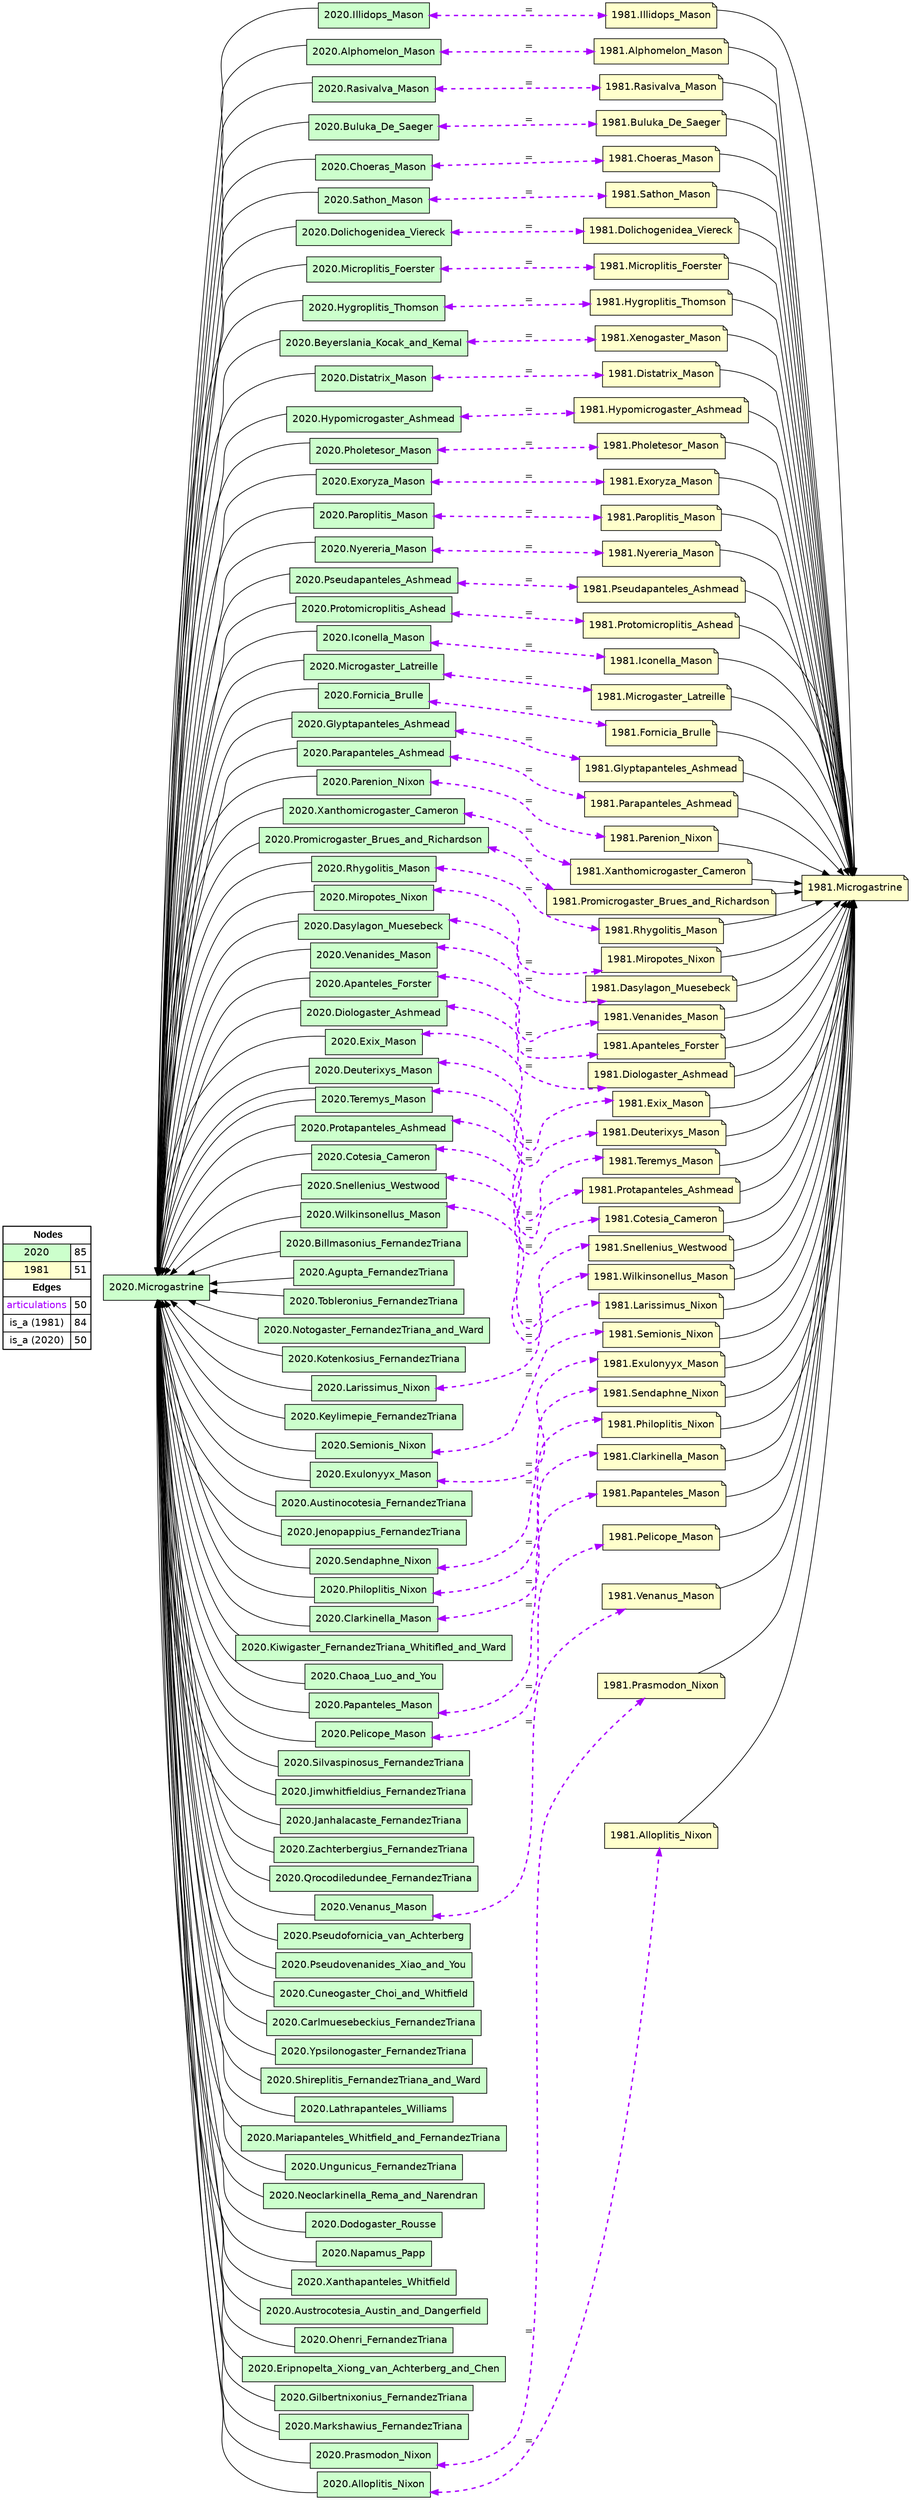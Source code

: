 digraph{
rankdir=LR
node[shape=circle style=filled fillcolor="#FFFFFF"] 
node[shape=box style=filled fillcolor="#CCFFCC" fontname="helvetica"] 
"2020.Illidops_Mason"
"2020.Alphomelon_Mason"
"2020.Rasivalva_Mason"
"2020.Buluka_De_Saeger"
"2020.Choeras_Mason"
"2020.Sathon_Mason"
"2020.Dolichogenidea_Viereck"
"2020.Microplitis_Foerster"
"2020.Hygroplitis_Thomson"
"2020.Beyerslania_Kocak_and_Kemal"
"2020.Distatrix_Mason"
"2020.Hypomicrogaster_Ashmead"
"2020.Pholetesor_Mason"
"2020.Exoryza_Mason"
"2020.Microgastrine"
"2020.Paroplitis_Mason"
"2020.Nyereria_Mason"
"2020.Pseudapanteles_Ashmead"
"2020.Protomicroplitis_Ashead"
"2020.Iconella_Mason"
"2020.Microgaster_Latreille"
"2020.Fornicia_Brulle"
"2020.Glyptapanteles_Ashmead"
"2020.Parapanteles_Ashmead"
"2020.Parenion_Nixon"
"2020.Xanthomicrogaster_Cameron"
"2020.Promicrogaster_Brues_and_Richardson"
"2020.Rhygolitis_Mason"
"2020.Miropotes_Nixon"
"2020.Dasylagon_Muesebeck"
"2020.Venanides_Mason"
"2020.Apanteles_Forster"
"2020.Diologaster_Ashmead"
"2020.Exix_Mason"
"2020.Deuterixys_Mason"
"2020.Teremys_Mason"
"2020.Protapanteles_Ashmead"
"2020.Cotesia_Cameron"
"2020.Snellenius_Westwood"
"2020.Wilkinsonellus_Mason"
node[shape=circle style=filled fillcolor="#FFFFFF"] 
node[shape=note style=filled fillcolor="#FFFFCC" fontname="helvetica"] 
"1981.Choeras_Mason"
"1981.Sathon_Mason"
"1981.Fornicia_Brulle"
"1981.Microgastrine"
"1981.Xenogaster_Mason"
"1981.Paroplitis_Mason"
"1981.Iconella_Mason"
"1981.Rhygolitis_Mason"
"1981.Protapanteles_Ashmead"
"1981.Dasylagon_Muesebeck"
"1981.Buluka_De_Saeger"
"1981.Parapanteles_Ashmead"
"1981.Cotesia_Cameron"
"1981.Xanthomicrogaster_Cameron"
"1981.Rasivalva_Mason"
"1981.Glyptapanteles_Ashmead"
"1981.Venanides_Mason"
"1981.Wilkinsonellus_Mason"
"1981.Hypomicrogaster_Ashmead"
"1981.Dolichogenidea_Viereck"
"1981.Nyereria_Mason"
"1981.Deuterixys_Mason"
"1981.Illidops_Mason"
"1981.Pholetesor_Mason"
"1981.Parenion_Nixon"
"1981.Teremys_Mason"
"1981.Protomicroplitis_Ashead"
"1981.Apanteles_Forster"
"1981.Microplitis_Foerster"
"1981.Exoryza_Mason"
"1981.Pseudapanteles_Ashmead"
"1981.Microgaster_Latreille"
"1981.Alphomelon_Mason"
"1981.Diologaster_Ashmead"
"1981.Snellenius_Westwood"
"1981.Promicrogaster_Brues_and_Richardson"
"1981.Hygroplitis_Thomson"
"1981.Distatrix_Mason"
"1981.Exix_Mason"
"1981.Miropotes_Nixon"
edge[style=solid color="#000000" constraint=true penwidth=1 dir=forward]
edge[style=solid color="#000000" constraint=true penwidth=1 dir=forward]
"1981.Iconella_Mason" -> "1981.Microgastrine"
"1981.Microplitis_Foerster" -> "1981.Microgastrine"
"1981.Alphomelon_Mason" -> "1981.Microgastrine"
"1981.Rasivalva_Mason" -> "1981.Microgastrine"
"1981.Paroplitis_Mason" -> "1981.Microgastrine"
"1981.Apanteles_Forster" -> "1981.Microgastrine"
"1981.Exoryza_Mason" -> "1981.Microgastrine"
"1981.Diologaster_Ashmead" -> "1981.Microgastrine"
"1981.Dolichogenidea_Viereck" -> "1981.Microgastrine"
"1981.Protomicroplitis_Ashead" -> "1981.Microgastrine"
"1981.Rhygolitis_Mason" -> "1981.Microgastrine"
"1981.Distatrix_Mason" -> "1981.Microgastrine"
"1981.Fornicia_Brulle" -> "1981.Microgastrine"
"1981.Cotesia_Cameron" -> "1981.Microgastrine"
"1981.Glyptapanteles_Ashmead" -> "1981.Microgastrine"
"1981.Choeras_Mason" -> "1981.Microgastrine"
"1981.Buluka_De_Saeger" -> "1981.Microgastrine"
"1981.Dasylagon_Muesebeck" -> "1981.Microgastrine"
"1981.Deuterixys_Mason" -> "1981.Microgastrine"
"1981.Sathon_Mason" -> "1981.Microgastrine"
"1981.Wilkinsonellus_Mason" -> "1981.Microgastrine"
"1981.Promicrogaster_Brues_and_Richardson" -> "1981.Microgastrine"
"1981.Microgaster_Latreille" -> "1981.Microgastrine"
"1981.Venanides_Mason" -> "1981.Microgastrine"
"1981.Protapanteles_Ashmead" -> "1981.Microgastrine"
"1981.Nyereria_Mason" -> "1981.Microgastrine"
"1981.Hypomicrogaster_Ashmead" -> "1981.Microgastrine"
"1981.Parenion_Nixon" -> "1981.Microgastrine"
"1981.Snellenius_Westwood" -> "1981.Microgastrine"
"1981.Exix_Mason" -> "1981.Microgastrine"
"1981.Illidops_Mason" -> "1981.Microgastrine"
"1981.Xanthomicrogaster_Cameron" -> "1981.Microgastrine"
"1981.Pseudapanteles_Ashmead" -> "1981.Microgastrine"
"1981.Xenogaster_Mason" -> "1981.Microgastrine"
"1981.Teremys_Mason" -> "1981.Microgastrine"
"1981.Miropotes_Nixon" -> "1981.Microgastrine"
"1981.Parapanteles_Ashmead" -> "1981.Microgastrine"
"1981.Hygroplitis_Thomson" -> "1981.Microgastrine"
"1981.Pholetesor_Mason" -> "1981.Microgastrine"
edge[style=solid color="#000000" constraint=true penwidth=1 dir=forward]
edge[style=solid color="#000000" constraint=true penwidth=1 dir=forward]
"2020.Microgastrine" -> "2020.Distatrix_Mason" [dir=back]
"2020.Microgastrine" -> "2020.Microplitis_Foerster" [dir=back]
"2020.Microgastrine" -> "2020.Buluka_De_Saeger" [dir=back]
"2020.Microgastrine" -> "2020.Deuterixys_Mason" [dir=back]
"2020.Microgastrine" -> "2020.Miropotes_Nixon" [dir=back]
"2020.Microgastrine" -> "2020.Cotesia_Cameron" [dir=back]
"2020.Microgastrine" -> "2020.Exoryza_Mason" [dir=back]
"2020.Microgastrine" -> "2020.Pseudapanteles_Ashmead" [dir=back]
"2020.Microgastrine" -> "2020.Illidops_Mason" [dir=back]
"2020.Microgastrine" -> "2020.Sathon_Mason" [dir=back]
"2020.Microgastrine" -> "2020.Rhygolitis_Mason" [dir=back]
"2020.Microgastrine" -> "2020.Hygroplitis_Thomson" [dir=back]
"2020.Microgastrine" -> "2020.Apanteles_Forster" [dir=back]
"2020.Microgastrine" -> "2020.Alphomelon_Mason" [dir=back]
"2020.Microgastrine" -> "2020.Choeras_Mason" [dir=back]
"2020.Microgastrine" -> "2020.Beyerslania_Kocak_and_Kemal" [dir=back]
"2020.Microgastrine" -> "2020.Pholetesor_Mason" [dir=back]
"2020.Microgastrine" -> "2020.Dolichogenidea_Viereck" [dir=back]
"2020.Microgastrine" -> "2020.Microgaster_Latreille" [dir=back]
"2020.Microgastrine" -> "2020.Hypomicrogaster_Ashmead" [dir=back]
"2020.Microgastrine" -> "2020.Protomicroplitis_Ashead" [dir=back]
"2020.Microgastrine" -> "2020.Diologaster_Ashmead" [dir=back]
"2020.Microgastrine" -> "2020.Rasivalva_Mason" [dir=back]
"2020.Microgastrine" -> "2020.Parapanteles_Ashmead" [dir=back]
"2020.Microgastrine" -> "2020.Xanthomicrogaster_Cameron" [dir=back]
"2020.Microgastrine" -> "2020.Teremys_Mason" [dir=back]
"2020.Microgastrine" -> "2020.Venanides_Mason" [dir=back]
"2020.Microgastrine" -> "2020.Promicrogaster_Brues_and_Richardson" [dir=back]
"2020.Microgastrine" -> "2020.Wilkinsonellus_Mason" [dir=back]
"2020.Microgastrine" -> "2020.Snellenius_Westwood" [dir=back]
"2020.Microgastrine" -> "2020.Paroplitis_Mason" [dir=back]
"2020.Microgastrine" -> "2020.Glyptapanteles_Ashmead" [dir=back]
"2020.Microgastrine" -> "2020.Exix_Mason" [dir=back]
"2020.Microgastrine" -> "2020.Fornicia_Brulle" [dir=back]
"2020.Microgastrine" -> "2020.Nyereria_Mason" [dir=back]
"2020.Microgastrine" -> "2020.Parenion_Nixon" [dir=back]
"2020.Microgastrine" -> "2020.Protapanteles_Ashmead" [dir=back]
"2020.Microgastrine" -> "2020.Iconella_Mason" [dir=back]
"2020.Microgastrine" -> "2020.Dasylagon_Muesebeck" [dir=back]
edge[style=solid color="#000000" constraint=true penwidth=1 dir=forward]
edge[style=dashed color="#AA00FF" constraint=true penwidth=2 dir=both]
"2020.Dolichogenidea_Viereck" -> "1981.Dolichogenidea_Viereck" [label="="]
"2020.Parapanteles_Ashmead" -> "1981.Parapanteles_Ashmead" [label="="]
"2020.Microplitis_Foerster" -> "1981.Microplitis_Foerster" [label="="]
"2020.Snellenius_Westwood" -> "1981.Snellenius_Westwood" [label="="]
"2020.Teremys_Mason" -> "1981.Teremys_Mason" [label="="]
"2020.Parenion_Nixon" -> "1981.Parenion_Nixon" [label="="]
"2020.Microgaster_Latreille" -> "1981.Microgaster_Latreille" [label="="]
"2020.Hygroplitis_Thomson" -> "1981.Hygroplitis_Thomson" [label="="]
"2020.Protapanteles_Ashmead" -> "1981.Protapanteles_Ashmead" [label="="]
"2020.Iconella_Mason" -> "1981.Iconella_Mason" [label="="]
"2020.Venanides_Mason" -> "1981.Venanides_Mason" [label="="]
"2020.Buluka_De_Saeger" -> "1981.Buluka_De_Saeger" [label="="]
"2020.Protomicroplitis_Ashead" -> "1981.Protomicroplitis_Ashead" [label="="]
"2020.Beyerslania_Kocak_and_Kemal" -> "1981.Xenogaster_Mason" [label="="]
"2020.Paroplitis_Mason" -> "1981.Paroplitis_Mason" [label="="]
"2020.Wilkinsonellus_Mason" -> "1981.Wilkinsonellus_Mason" [label="="]
"2020.Promicrogaster_Brues_and_Richardson" -> "1981.Promicrogaster_Brues_and_Richardson" [label="="]
"2020.Illidops_Mason" -> "1981.Illidops_Mason" [label="="]
"2020.Nyereria_Mason" -> "1981.Nyereria_Mason" [label="="]
"2020.Apanteles_Forster" -> "1981.Apanteles_Forster" [label="="]
"2020.Choeras_Mason" -> "1981.Choeras_Mason" [label="="]
"2020.Pseudapanteles_Ashmead" -> "1981.Pseudapanteles_Ashmead" [label="="]
"2020.Pholetesor_Mason" -> "1981.Pholetesor_Mason" [label="="]
"2020.Exoryza_Mason" -> "1981.Exoryza_Mason" [label="="]
"2020.Hypomicrogaster_Ashmead" -> "1981.Hypomicrogaster_Ashmead" [label="="]
"2020.Glyptapanteles_Ashmead" -> "1981.Glyptapanteles_Ashmead" [label="="]
"2020.Exix_Mason" -> "1981.Exix_Mason" [label="="]
"2020.Diologaster_Ashmead" -> "1981.Diologaster_Ashmead" [label="="]
"2020.Distatrix_Mason" -> "1981.Distatrix_Mason" [label="="]
"2020.Miropotes_Nixon" -> "1981.Miropotes_Nixon" [label="="]
"2020.Deuterixys_Mason" -> "1981.Deuterixys_Mason" [label="="]
"2020.Fornicia_Brulle" -> "1981.Fornicia_Brulle" [label="="]
"2020.Cotesia_Cameron" -> "1981.Cotesia_Cameron" [label="="]
"2020.Sathon_Mason" -> "1981.Sathon_Mason" [label="="]
"2020.Xanthomicrogaster_Cameron" -> "1981.Xanthomicrogaster_Cameron" [label="="]
"2020.Rasivalva_Mason" -> "1981.Rasivalva_Mason" [label="="]
"2020.Alphomelon_Mason" -> "1981.Alphomelon_Mason" [label="="]
"2020.Dasylagon_Muesebeck" -> "1981.Dasylagon_Muesebeck" [label="="]
"2020.Rhygolitis_Mason" -> "1981.Rhygolitis_Mason" [label="="]


node[shape=box style=filled fillcolor="#CCFFCC" fontname="helvetica"] 
"2020.Billmasonius_FernandezTriana"
"2020.Agupta_FernandezTriana"
"2020.Tobleronius_FernandezTriana"
"2020.Notogaster_FernandezTriana_and_Ward"
"2020.Kotenkosius_FernandezTriana"
"2020.Larissimus_Nixon"
"2020.Keylimepie_FernandezTriana"
"2020.Semionis_Nixon"
"2020.Exulonyyx_Mason"
"2020.Austinocotesia_FernandezTriana"
"2020.Jenopappius_FernandezTriana"
"2020.Sendaphne_Nixon"
"2020.Philoplitis_Nixon"
"2020.Clarkinella_Mason"
"2020.Kiwigaster_FernandezTriana_Whitifled_and_Ward"
"2020.Chaoa_Luo_and_You"
"2020.Papanteles_Mason"
"2020.Pelicope_Mason"
"2020.Silvaspinosus_FernandezTriana"
"2020.Jimwhitfieldius_FernandezTriana"
"2020.Janhalacaste_FernandezTriana"
"2020.Zachterbergius_FernandezTriana"
"2020.Qrocodiledundee_FernandezTriana"
"2020.Venanus_Mason"
"2020.Pseudofornicia_van_Achterberg"
"2020.Pseudovenanides_Xiao_and_You"
"2020.Cuneogaster_Choi_and_Whitfield"
"2020.Carlmuesebeckius_FernandezTriana"
"2020.Ypsilonogaster_FernandezTriana"
"2020.Shireplitis_FernandezTriana_and_Ward"
"2020.Lathrapanteles_Williams"
"2020.Teremys_Mason"
"2020.Mariapanteles_Whitfield_and_FernandezTriana"
"2020.Ungunicus_FernandezTriana"
"2020.Neoclarkinella_Rema_and_Narendran"
"2020.Dodogaster_Rousse"
"2020.Napamus_Papp"
"2020.Microgastrine"
"2020.Xanthapanteles_Whitfield"
"2020.Austrocotesia_Austin_and_Dangerfield"
"2020.Ohenri_FernandezTriana"
"2020.Eripnopelta_Xiong_van_Achterberg_and_Chen"
"2020.Gilbertnixonius_FernandezTriana"
"2020.Markshawius_FernandezTriana"
"2020.Prasmodon_Nixon"
"2020.Alloplitis_Nixon"
node[shape=circle style=filled fillcolor="#FFFFFF"] 
node[shape=note style=filled fillcolor="#FFFFCC" fontname="helvetica"] 
"1981.Clarkinella_Mason"
"1981.Papanteles_Mason"
"1981.Microgastrine"
"1981.Larissimus_Nixon"
"1981.Venanus_Mason"
"1981.Prasmodon_Nixon"
"1981.Philoplitis_Nixon"
"1981.Pelicope_Mason"
"1981.Semionis_Nixon"
"1981.Alloplitis_Nixon"
"1981.Exulonyyx_Mason"
"1981.Sendaphne_Nixon"
edge[style=solid color="#000000" constraint=true penwidth=1 dir=forward]
edge[style=dashed color="#AA00FF" constraint=true penwidth=2 dir=both]
"2020.Venanus_Mason" -> "1981.Venanus_Mason" [label="="]
"2020.Semionis_Nixon" -> "1981.Semionis_Nixon" [label="="]
"2020.Pelicope_Mason" -> "1981.Pelicope_Mason" [label="="]
"2020.Exulonyyx_Mason" -> "1981.Exulonyyx_Mason" [label="="]
"2020.Sendaphne_Nixon" -> "1981.Sendaphne_Nixon" [label="="]
"2020.Philoplitis_Nixon" -> "1981.Philoplitis_Nixon" [label="="]
"2020.Alloplitis_Nixon" -> "1981.Alloplitis_Nixon" [label="="]
"2020.Larissimus_Nixon" -> "1981.Larissimus_Nixon" [label="="]
"2020.Papanteles_Mason" -> "1981.Papanteles_Mason" [label="="]
"2020.Clarkinella_Mason" -> "1981.Clarkinella_Mason" [label="="]
"2020.Prasmodon_Nixon" -> "1981.Prasmodon_Nixon" [label="="]
edge[style=solid color="#000000" constraint=true penwidth=1 dir=forward]
edge[style=solid color="#000000" constraint=true penwidth=1 dir=forward]
"2020.Microgastrine" -> "2020.Papanteles_Mason" [dir=back]
"2020.Microgastrine" -> "2020.Austrocotesia_Austin_and_Dangerfield" [dir=back]
"2020.Microgastrine" -> "2020.Shireplitis_FernandezTriana_and_Ward" [dir=back]
"2020.Microgastrine" -> "2020.Dodogaster_Rousse" [dir=back]
"2020.Microgastrine" -> "2020.Austinocotesia_FernandezTriana" [dir=back]
"2020.Microgastrine" -> "2020.Venanus_Mason" [dir=back]
"2020.Microgastrine" -> "2020.Kiwigaster_FernandezTriana_Whitifled_and_Ward" [dir=back]
"2020.Microgastrine" -> "2020.Zachterbergius_FernandezTriana" [dir=back]
"2020.Microgastrine" -> "2020.Tobleronius_FernandezTriana" [dir=back]
"2020.Microgastrine" -> "2020.Neoclarkinella_Rema_and_Narendran" [dir=back]
"2020.Microgastrine" -> "2020.Jenopappius_FernandezTriana" [dir=back]
"2020.Microgastrine" -> "2020.Markshawius_FernandezTriana" [dir=back]
"2020.Microgastrine" -> "2020.Ohenri_FernandezTriana" [dir=back]
"2020.Microgastrine" -> "2020.Lathrapanteles_Williams" [dir=back]
"2020.Microgastrine" -> "2020.Ypsilonogaster_FernandezTriana" [dir=back]
"2020.Microgastrine" -> "2020.Exulonyyx_Mason" [dir=back]
"2020.Microgastrine" -> "2020.Eripnopelta_Xiong_van_Achterberg_and_Chen" [dir=back]
"2020.Microgastrine" -> "2020.Alloplitis_Nixon" [dir=back]
"2020.Microgastrine" -> "2020.Teremys_Mason" [dir=back]
"2020.Microgastrine" -> "2020.Chaoa_Luo_and_You" [dir=back]
"2020.Microgastrine" -> "2020.Pseudofornicia_van_Achterberg" [dir=back]
"2020.Microgastrine" -> "2020.Pseudovenanides_Xiao_and_You" [dir=back]
"2020.Microgastrine" -> "2020.Pelicope_Mason" [dir=back]
"2020.Microgastrine" -> "2020.Sendaphne_Nixon" [dir=back]
"2020.Microgastrine" -> "2020.Agupta_FernandezTriana" [dir=back]
"2020.Microgastrine" -> "2020.Prasmodon_Nixon" [dir=back]
"2020.Microgastrine" -> "2020.Larissimus_Nixon" [dir=back]
"2020.Microgastrine" -> "2020.Carlmuesebeckius_FernandezTriana" [dir=back]
"2020.Microgastrine" -> "2020.Ungunicus_FernandezTriana" [dir=back]
"2020.Microgastrine" -> "2020.Kotenkosius_FernandezTriana" [dir=back]
"2020.Microgastrine" -> "2020.Keylimepie_FernandezTriana" [dir=back]
"2020.Microgastrine" -> "2020.Cuneogaster_Choi_and_Whitfield" [dir=back]
"2020.Microgastrine" -> "2020.Jimwhitfieldius_FernandezTriana" [dir=back]
"2020.Microgastrine" -> "2020.Clarkinella_Mason" [dir=back]
"2020.Microgastrine" -> "2020.Semionis_Nixon" [dir=back]
"2020.Microgastrine" -> "2020.Silvaspinosus_FernandezTriana" [dir=back]
"2020.Microgastrine" -> "2020.Janhalacaste_FernandezTriana" [dir=back]
"2020.Microgastrine" -> "2020.Notogaster_FernandezTriana_and_Ward" [dir=back]
"2020.Microgastrine" -> "2020.Xanthapanteles_Whitfield" [dir=back]
"2020.Microgastrine" -> "2020.Gilbertnixonius_FernandezTriana" [dir=back]
"2020.Microgastrine" -> "2020.Napamus_Papp" [dir=back]
"2020.Microgastrine" -> "2020.Philoplitis_Nixon" [dir=back]
"2020.Microgastrine" -> "2020.Billmasonius_FernandezTriana" [dir=back]
"2020.Microgastrine" -> "2020.Mariapanteles_Whitfield_and_FernandezTriana" [dir=back]
"2020.Microgastrine" -> "2020.Qrocodiledundee_FernandezTriana" [dir=back]
edge[style=solid color="#000000" constraint=true penwidth=1 dir=forward]
edge[style=solid color="#000000" constraint=true penwidth=1 dir=forward]
"1981.Larissimus_Nixon" -> "1981.Microgastrine"
"1981.Prasmodon_Nixon" -> "1981.Microgastrine"
"1981.Papanteles_Mason" -> "1981.Microgastrine"
"1981.Pelicope_Mason" -> "1981.Microgastrine"
"1981.Alloplitis_Nixon" -> "1981.Microgastrine"
"1981.Philoplitis_Nixon" -> "1981.Microgastrine"
"1981.Semionis_Nixon" -> "1981.Microgastrine"
"1981.Sendaphne_Nixon" -> "1981.Microgastrine"
"1981.Exulonyyx_Mason" -> "1981.Microgastrine"
"1981.Venanus_Mason" -> "1981.Microgastrine"
"1981.Clarkinella_Mason" -> "1981.Microgastrine"

node[shape=box] 
{rank=source Legend [fillcolor= white margin=0 label=< 
 <TABLE BORDER="0" CELLBORDER="1" CELLSPACING="0" CELLPADDING="4"> 
<TR> <TD COLSPAN="2"><font face="Arial Black"> Nodes</font></TD> </TR> 
<TR> 
 <TD bgcolor="#CCFFCC" fontname="helvetica">2020</TD> 
 <TD>85</TD> 
 </TR> 
<TR> 
 <TD bgcolor="#FFFFCC" fontname="helvetica">1981</TD> 
 <TD>51</TD> 
 </TR> 
<TR> <TD COLSPAN="2"><font face = "Arial Black"> Edges </font></TD> </TR> 
<TR> 
 <TD><font color ="#AA00FF">articulations</font></TD><TD>50</TD>
</TR>
<TR> 
 <TD><font color ="#000000">is_a (1981)</font></TD><TD>84</TD>
</TR>
<TR> 
 <TD><font color ="#000000">is_a (2020)</font></TD><TD>50</TD>
</TR>
</TABLE> 
 >] } 
}